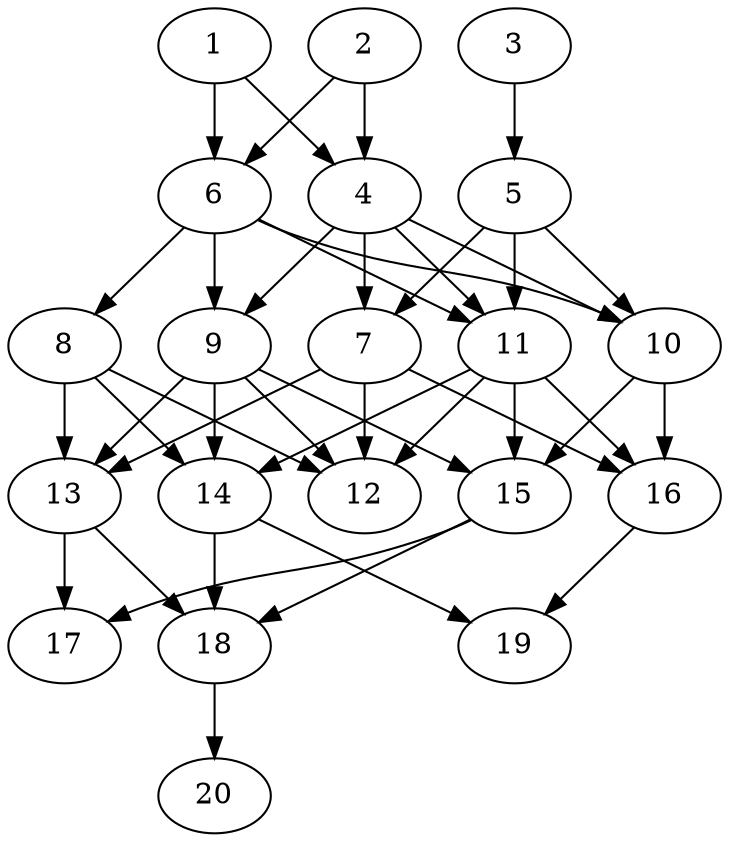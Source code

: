 // DAG automatically generated by daggen at Tue Jul 23 14:31:37 2019
// ./daggen --dot -n 20 --ccr 0.3 --fat 0.5 --regular 0.5 --density 0.8 --mindata 5242880 --maxdata 52428800 
digraph G {
  1 [size="32204800", alpha="0.15", expect_size="9661440"] 
  1 -> 4 [size ="9661440"]
  1 -> 6 [size ="9661440"]
  2 [size="117797547", alpha="0.02", expect_size="35339264"] 
  2 -> 4 [size ="35339264"]
  2 -> 6 [size ="35339264"]
  3 [size="71635627", alpha="0.19", expect_size="21490688"] 
  3 -> 5 [size ="21490688"]
  4 [size="118910293", alpha="0.10", expect_size="35673088"] 
  4 -> 7 [size ="35673088"]
  4 -> 9 [size ="35673088"]
  4 -> 10 [size ="35673088"]
  4 -> 11 [size ="35673088"]
  5 [size="63030613", alpha="0.07", expect_size="18909184"] 
  5 -> 7 [size ="18909184"]
  5 -> 10 [size ="18909184"]
  5 -> 11 [size ="18909184"]
  6 [size="156924587", alpha="0.12", expect_size="47077376"] 
  6 -> 8 [size ="47077376"]
  6 -> 9 [size ="47077376"]
  6 -> 10 [size ="47077376"]
  6 -> 11 [size ="47077376"]
  7 [size="76107093", alpha="0.05", expect_size="22832128"] 
  7 -> 12 [size ="22832128"]
  7 -> 13 [size ="22832128"]
  7 -> 16 [size ="22832128"]
  8 [size="80203093", alpha="0.11", expect_size="24060928"] 
  8 -> 12 [size ="24060928"]
  8 -> 13 [size ="24060928"]
  8 -> 14 [size ="24060928"]
  9 [size="147213653", alpha="0.17", expect_size="44164096"] 
  9 -> 12 [size ="44164096"]
  9 -> 13 [size ="44164096"]
  9 -> 14 [size ="44164096"]
  9 -> 15 [size ="44164096"]
  10 [size="142209707", alpha="0.04", expect_size="42662912"] 
  10 -> 15 [size ="42662912"]
  10 -> 16 [size ="42662912"]
  11 [size="98952533", alpha="0.11", expect_size="29685760"] 
  11 -> 12 [size ="29685760"]
  11 -> 14 [size ="29685760"]
  11 -> 15 [size ="29685760"]
  11 -> 16 [size ="29685760"]
  12 [size="57425920", alpha="0.00", expect_size="17227776"] 
  13 [size="76697600", alpha="0.10", expect_size="23009280"] 
  13 -> 17 [size ="23009280"]
  13 -> 18 [size ="23009280"]
  14 [size="71929173", alpha="0.13", expect_size="21578752"] 
  14 -> 18 [size ="21578752"]
  14 -> 19 [size ="21578752"]
  15 [size="148299093", alpha="0.03", expect_size="44489728"] 
  15 -> 17 [size ="44489728"]
  15 -> 18 [size ="44489728"]
  16 [size="43199147", alpha="0.13", expect_size="12959744"] 
  16 -> 19 [size ="12959744"]
  17 [size="135171413", alpha="0.08", expect_size="40551424"] 
  18 [size="172974080", alpha="0.15", expect_size="51892224"] 
  18 -> 20 [size ="51892224"]
  19 [size="105902080", alpha="0.10", expect_size="31770624"] 
  20 [size="85514240", alpha="0.03", expect_size="25654272"] 
}
